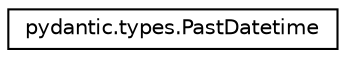 digraph "Graphical Class Hierarchy"
{
 // LATEX_PDF_SIZE
  edge [fontname="Helvetica",fontsize="10",labelfontname="Helvetica",labelfontsize="10"];
  node [fontname="Helvetica",fontsize="10",shape=record];
  rankdir="LR";
  Node0 [label="pydantic.types.PastDatetime",height=0.2,width=0.4,color="black", fillcolor="white", style="filled",URL="$classpydantic_1_1types_1_1PastDatetime.html",tooltip=" "];
}
